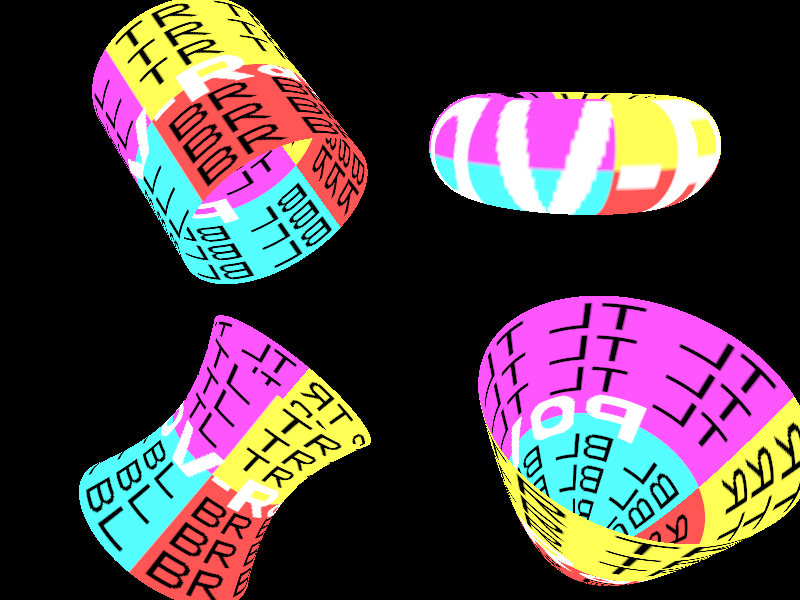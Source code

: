 // This work is licensed under the Creative Commons Attribution 3.0 Unported License.
// To view a copy of this license, visit http://creativecommons.org/licenses/by/3.0/
// or send a letter to Creative Commons, 444 Castro Street, Suite 900, Mountain View,
// California, 94041, USA.

// Persistence Of Vision raytracer sample file.
// Image_map demonstration, shows various types of mapping
// File by Alexander Enzmann
// NOTE: Requires "test.png"
//
// -w320 -h240
// -w800 -h600 +a0.3

#version 3.7;
global_settings {assumed_gamma 1.0}

#include "colors.inc"
#include "shapes.inc"

#declare Bi = 2.0;

#declare Texture2 = /* Cylindrical image map */
texture {pigment{image_map {png "test.png" map_type 2 once interpolate Bi } } }

#declare Texture5 = /* Torus image map */
texture {pigment{image_map {png "test.png" map_type 5 interpolate Bi } } }

cylinder { <0,0,0>, y, 1
   open
   texture { Texture2 }
   translate <0, -0.5, 0>
   scale <7, 14, 7>
   rotate <40, -60, 0>
   translate <-12, 11, 20>
}

object { Hyperboloid_Y
   translate 1*y scale <1, 0.5, 1>
   texture { Texture2 }
   scale <1, 2, 1> translate <0, -1, 0>
   clipped_by {box{<-2,-1,-2>,<2,1,2>} } //bounded_by{clipped_by}
   scale <5, 7, 5>
   rotate <-40, -90, 0>
   translate <-12, -11, 20>
}

/* Torus having major radius = 6.4, minor radius = 3.5 */

torus { 6.4, 3.5
   texture { Texture5 }
   rotate -90*y
   rotate -20*x
   translate <12, 11, 20>
}

object { Paraboloid_Y
   texture { Texture2 }
   clipped_by{box{<-2,0,-2>,<2,1,2>} } //bounded_by{clipped_by}
   translate <0, -0.5, 0>
   scale <8, 16, 8>
   rotate <-40, 0, 0>
   translate <12, -11, 12>
}

camera {
   location  <0, 0, -25>
   angle 65 
   right   x*image_width/image_height
   look_at <0, 0, 0>
}

light_source {<0, 600, -400> colour White}
